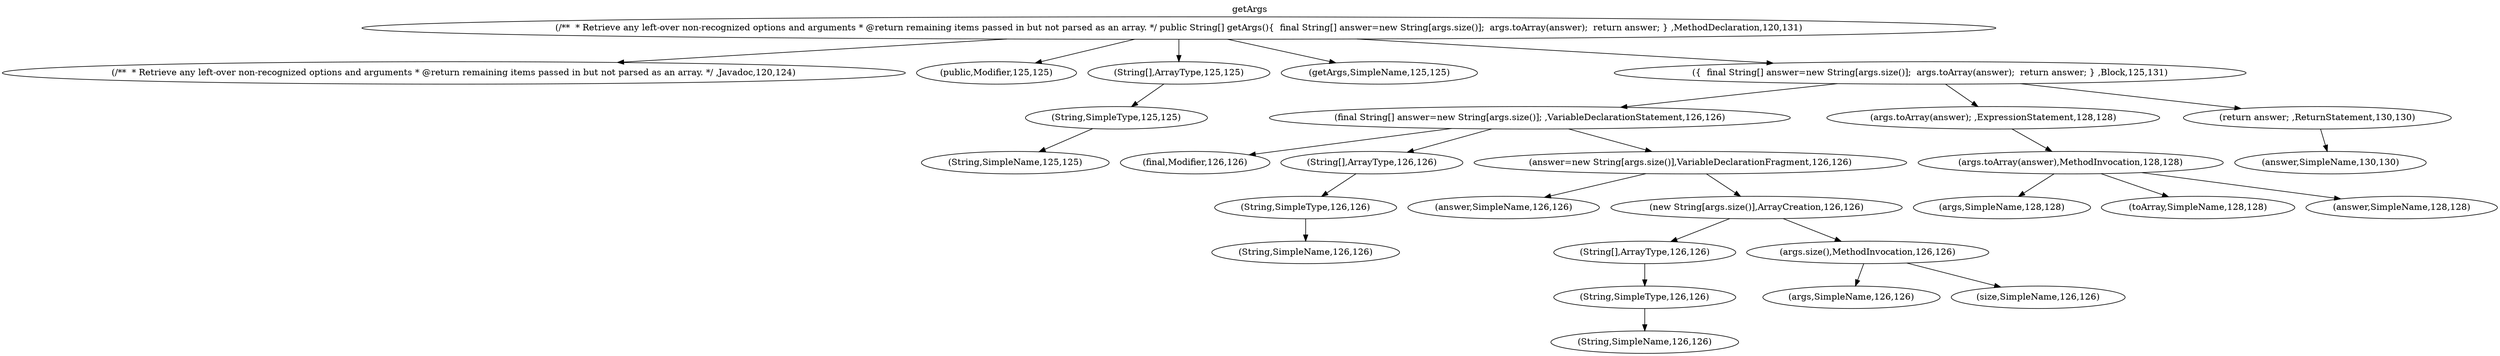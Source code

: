 digraph "DirectedGraph" {
graph [label = "getArgs", labelloc=t, concentrate = true];
"279593458" [ label="(/**  * Retrieve any left-over non-recognized options and arguments * @return remaining items passed in but not parsed as an array. */ public String[] getArgs(){  final String[] answer=new String[args.size()];  args.toArray(answer);  return answer; } ,MethodDeclaration,120,131)" type=31 startLineNumber=120 endLineNumber=131 ]
"989447607" [ label="(/**  * Retrieve any left-over non-recognized options and arguments * @return remaining items passed in but not parsed as an array. */ ,Javadoc,120,124)" type=29 startLineNumber=120 endLineNumber=124 ]
"925308434" [ label="(public,Modifier,125,125)" type=83 startLineNumber=125 endLineNumber=125 ]
"249034932" [ label="(String[],ArrayType,125,125)" type=5 startLineNumber=125 endLineNumber=125 ]
"1278254413" [ label="(String,SimpleType,125,125)" type=43 startLineNumber=125 endLineNumber=125 ]
"940584193" [ label="(String,SimpleName,125,125)" type=42 startLineNumber=125 endLineNumber=125 ]
"931675031" [ label="(getArgs,SimpleName,125,125)" type=42 startLineNumber=125 endLineNumber=125 ]
"111900554" [ label="({  final String[] answer=new String[args.size()];  args.toArray(answer);  return answer; } ,Block,125,131)" type=8 startLineNumber=125 endLineNumber=131 ]
"1312381159" [ label="(final String[] answer=new String[args.size()]; ,VariableDeclarationStatement,126,126)" type=60 startLineNumber=126 endLineNumber=126 ]
"2012744708" [ label="(final,Modifier,126,126)" type=83 startLineNumber=126 endLineNumber=126 ]
"31114735" [ label="(String[],ArrayType,126,126)" type=5 startLineNumber=126 endLineNumber=126 ]
"1552999801" [ label="(String,SimpleType,126,126)" type=43 startLineNumber=126 endLineNumber=126 ]
"1491755116" [ label="(String,SimpleName,126,126)" type=42 startLineNumber=126 endLineNumber=126 ]
"1866850137" [ label="(answer=new String[args.size()],VariableDeclarationFragment,126,126)" type=59 startLineNumber=126 endLineNumber=126 ]
"954702563" [ label="(answer,SimpleName,126,126)" type=42 startLineNumber=126 endLineNumber=126 ]
"1661406123" [ label="(new String[args.size()],ArrayCreation,126,126)" type=3 startLineNumber=126 endLineNumber=126 ]
"1759899303" [ label="(String[],ArrayType,126,126)" type=5 startLineNumber=126 endLineNumber=126 ]
"689654773" [ label="(String,SimpleType,126,126)" type=43 startLineNumber=126 endLineNumber=126 ]
"758119607" [ label="(String,SimpleName,126,126)" type=42 startLineNumber=126 endLineNumber=126 ]
"1982787818" [ label="(args.size(),MethodInvocation,126,126)" type=32 startLineNumber=126 endLineNumber=126 ]
"838449246" [ label="(args,SimpleName,126,126)" type=42 startLineNumber=126 endLineNumber=126 ]
"1112414583" [ label="(size,SimpleName,126,126)" type=42 startLineNumber=126 endLineNumber=126 ]
"282496973" [ label="(args.toArray(answer); ,ExpressionStatement,128,128)" type=21 startLineNumber=128 endLineNumber=128 ]
"293508253" [ label="(args.toArray(answer),MethodInvocation,128,128)" type=32 startLineNumber=128 endLineNumber=128 ]
"1840903588" [ label="(args,SimpleName,128,128)" type=42 startLineNumber=128 endLineNumber=128 ]
"1603198149" [ label="(toArray,SimpleName,128,128)" type=42 startLineNumber=128 endLineNumber=128 ]
"2063763486" [ label="(answer,SimpleName,128,128)" type=42 startLineNumber=128 endLineNumber=128 ]
"515715487" [ label="(return answer; ,ReturnStatement,130,130)" type=41 startLineNumber=130 endLineNumber=130 ]
"1007412025" [ label="(answer,SimpleName,130,130)" type=42 startLineNumber=130 endLineNumber=130 ]
"279593458" -> "989447607"
"279593458" -> "925308434"
"279593458" -> "249034932"
"249034932" -> "1278254413"
"1278254413" -> "940584193"
"279593458" -> "931675031"
"279593458" -> "111900554"
"111900554" -> "1312381159"
"1312381159" -> "2012744708"
"1312381159" -> "31114735"
"31114735" -> "1552999801"
"1552999801" -> "1491755116"
"1312381159" -> "1866850137"
"1866850137" -> "954702563"
"1866850137" -> "1661406123"
"1661406123" -> "1759899303"
"1759899303" -> "689654773"
"689654773" -> "758119607"
"1661406123" -> "1982787818"
"1982787818" -> "838449246"
"1982787818" -> "1112414583"
"111900554" -> "282496973"
"282496973" -> "293508253"
"293508253" -> "1840903588"
"293508253" -> "1603198149"
"293508253" -> "2063763486"
"111900554" -> "515715487"
"515715487" -> "1007412025"
}
